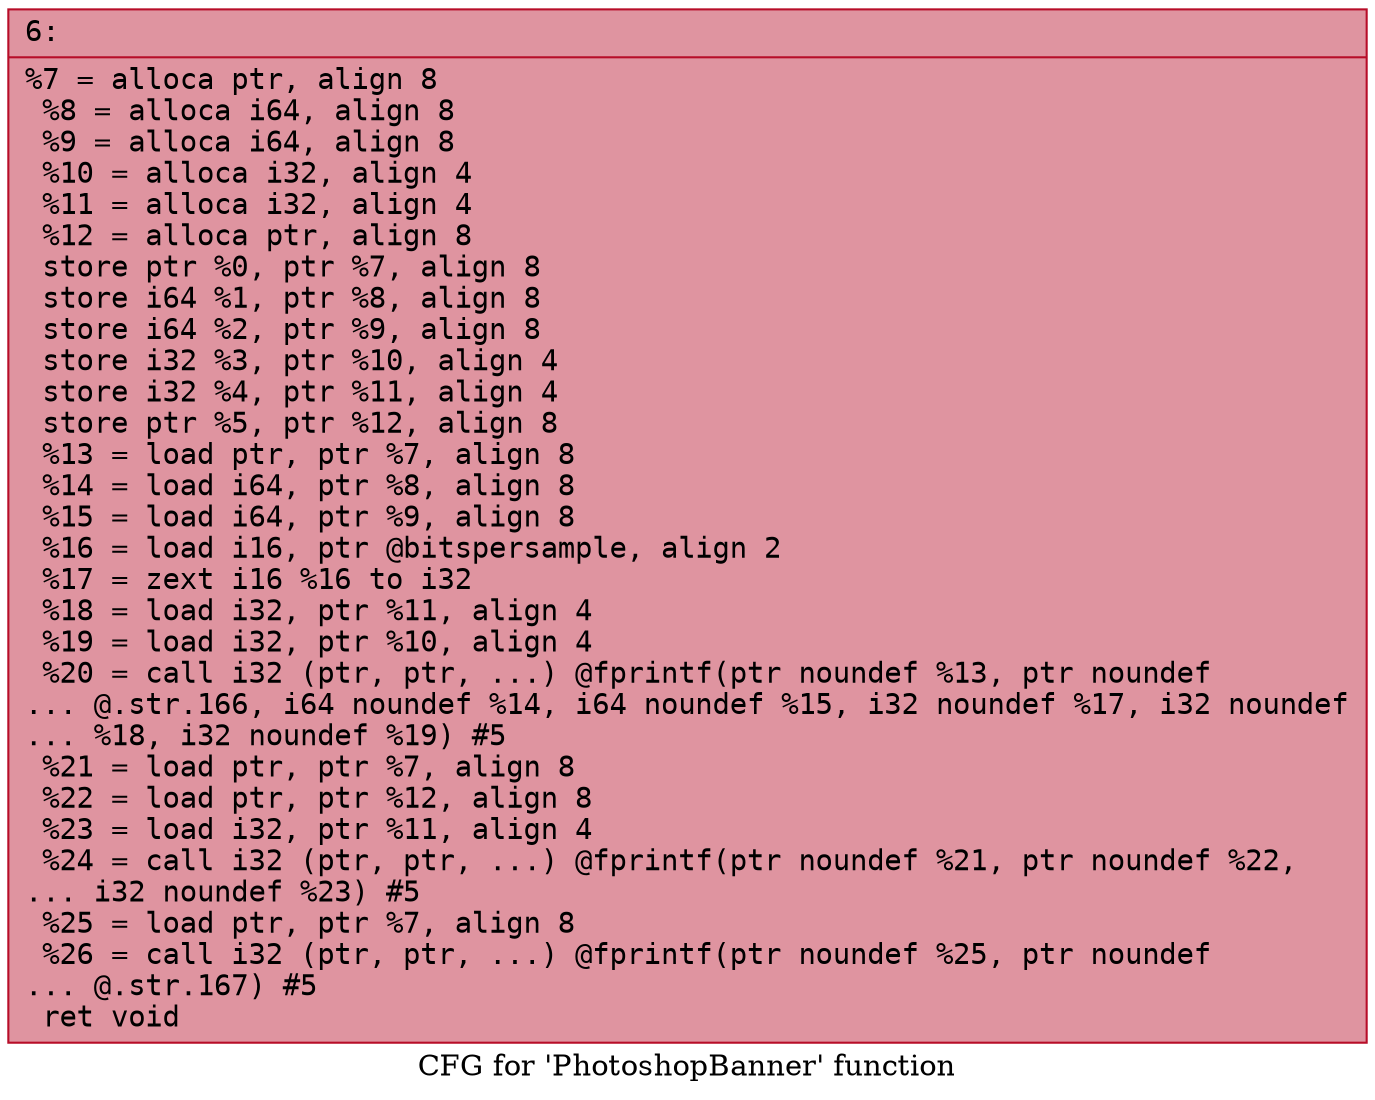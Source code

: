 digraph "CFG for 'PhotoshopBanner' function" {
	label="CFG for 'PhotoshopBanner' function";

	Node0x600001426fd0 [shape=record,color="#b70d28ff", style=filled, fillcolor="#b70d2870" fontname="Courier",label="{6:\l|  %7 = alloca ptr, align 8\l  %8 = alloca i64, align 8\l  %9 = alloca i64, align 8\l  %10 = alloca i32, align 4\l  %11 = alloca i32, align 4\l  %12 = alloca ptr, align 8\l  store ptr %0, ptr %7, align 8\l  store i64 %1, ptr %8, align 8\l  store i64 %2, ptr %9, align 8\l  store i32 %3, ptr %10, align 4\l  store i32 %4, ptr %11, align 4\l  store ptr %5, ptr %12, align 8\l  %13 = load ptr, ptr %7, align 8\l  %14 = load i64, ptr %8, align 8\l  %15 = load i64, ptr %9, align 8\l  %16 = load i16, ptr @bitspersample, align 2\l  %17 = zext i16 %16 to i32\l  %18 = load i32, ptr %11, align 4\l  %19 = load i32, ptr %10, align 4\l  %20 = call i32 (ptr, ptr, ...) @fprintf(ptr noundef %13, ptr noundef\l... @.str.166, i64 noundef %14, i64 noundef %15, i32 noundef %17, i32 noundef\l... %18, i32 noundef %19) #5\l  %21 = load ptr, ptr %7, align 8\l  %22 = load ptr, ptr %12, align 8\l  %23 = load i32, ptr %11, align 4\l  %24 = call i32 (ptr, ptr, ...) @fprintf(ptr noundef %21, ptr noundef %22,\l... i32 noundef %23) #5\l  %25 = load ptr, ptr %7, align 8\l  %26 = call i32 (ptr, ptr, ...) @fprintf(ptr noundef %25, ptr noundef\l... @.str.167) #5\l  ret void\l}"];
}

